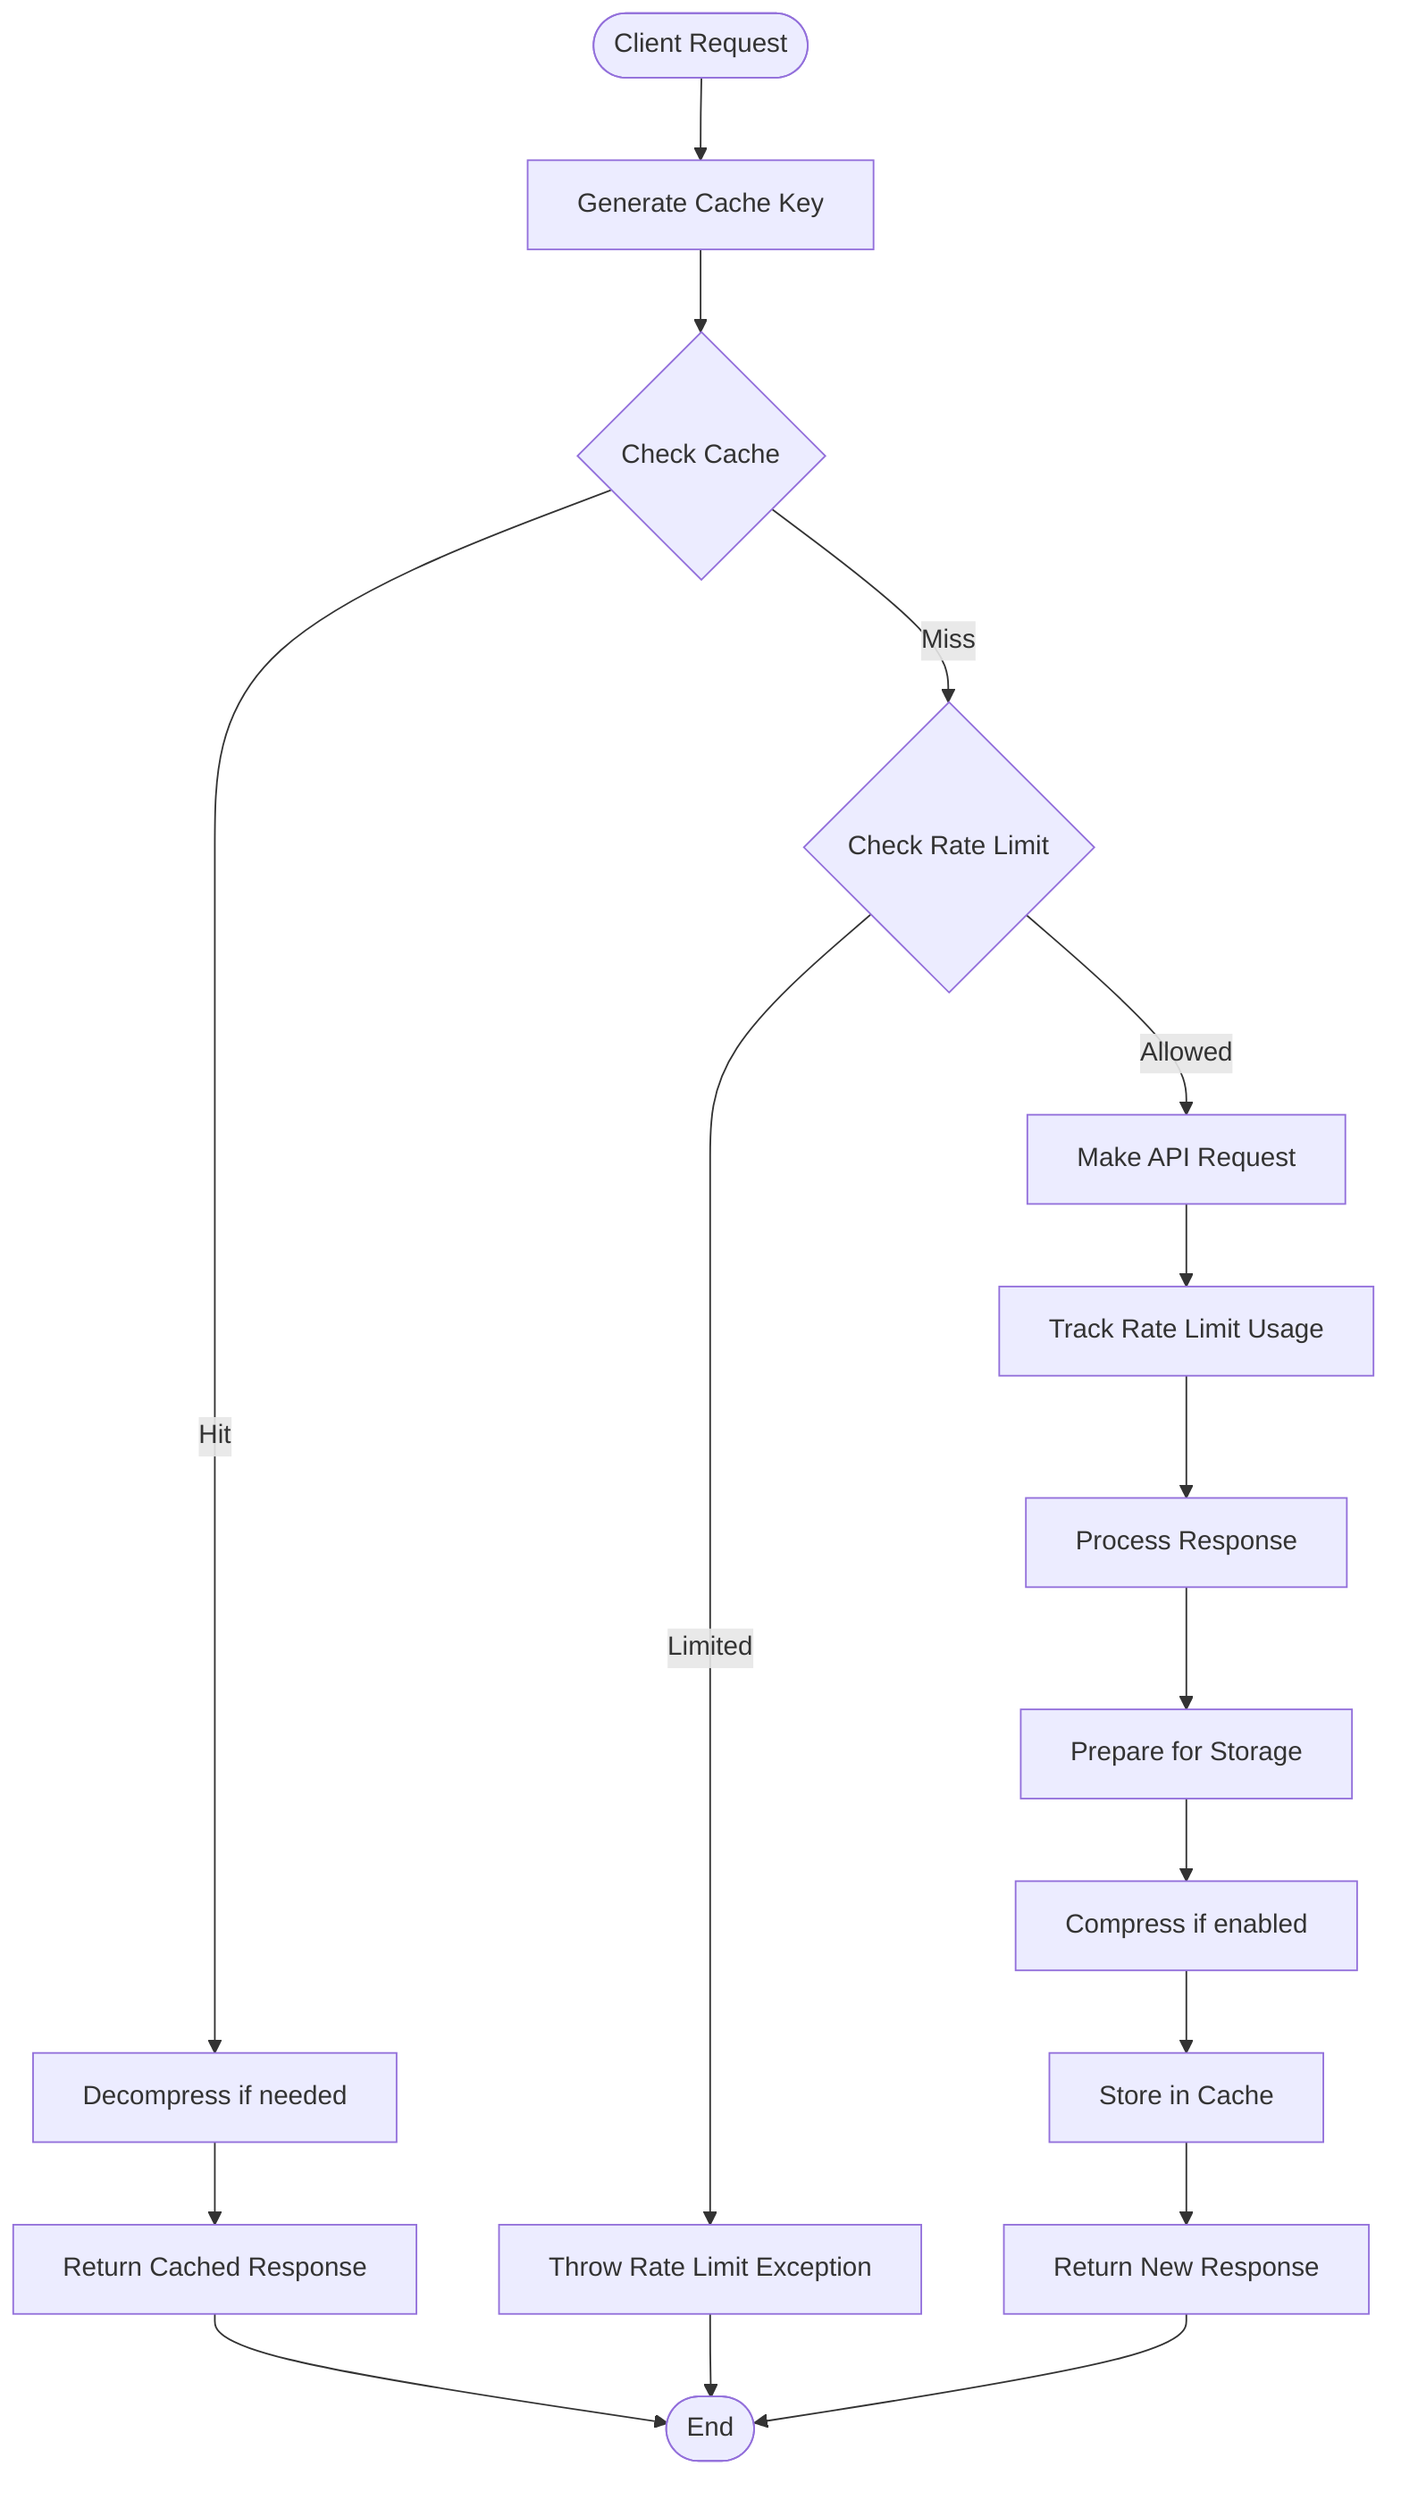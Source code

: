 flowchart TD
    Start([Client Request]) --> GenKey[Generate Cache Key]
    GenKey --> CheckCache{Check Cache}
    
    CheckCache -->|Hit| Decompress[Decompress if needed]
    Decompress --> ReturnCache[Return Cached Response]
    ReturnCache --> End([End])
    
    CheckCache -->|Miss| CheckLimit{Check Rate Limit}
    
    CheckLimit -->|Limited| ThrowLimit[Throw Rate Limit Exception]
    ThrowLimit --> End
    
    CheckLimit -->|Allowed| MakeRequest[Make API Request]
    MakeRequest --> TrackLimit[Track Rate Limit Usage]
    TrackLimit --> ProcessResp[Process Response]
    
    ProcessResp --> PrepStore[Prepare for Storage]
    PrepStore --> Compress[Compress if enabled]
    Compress --> Store[Store in Cache]
    Store --> ReturnNew[Return New Response]
    ReturnNew --> End